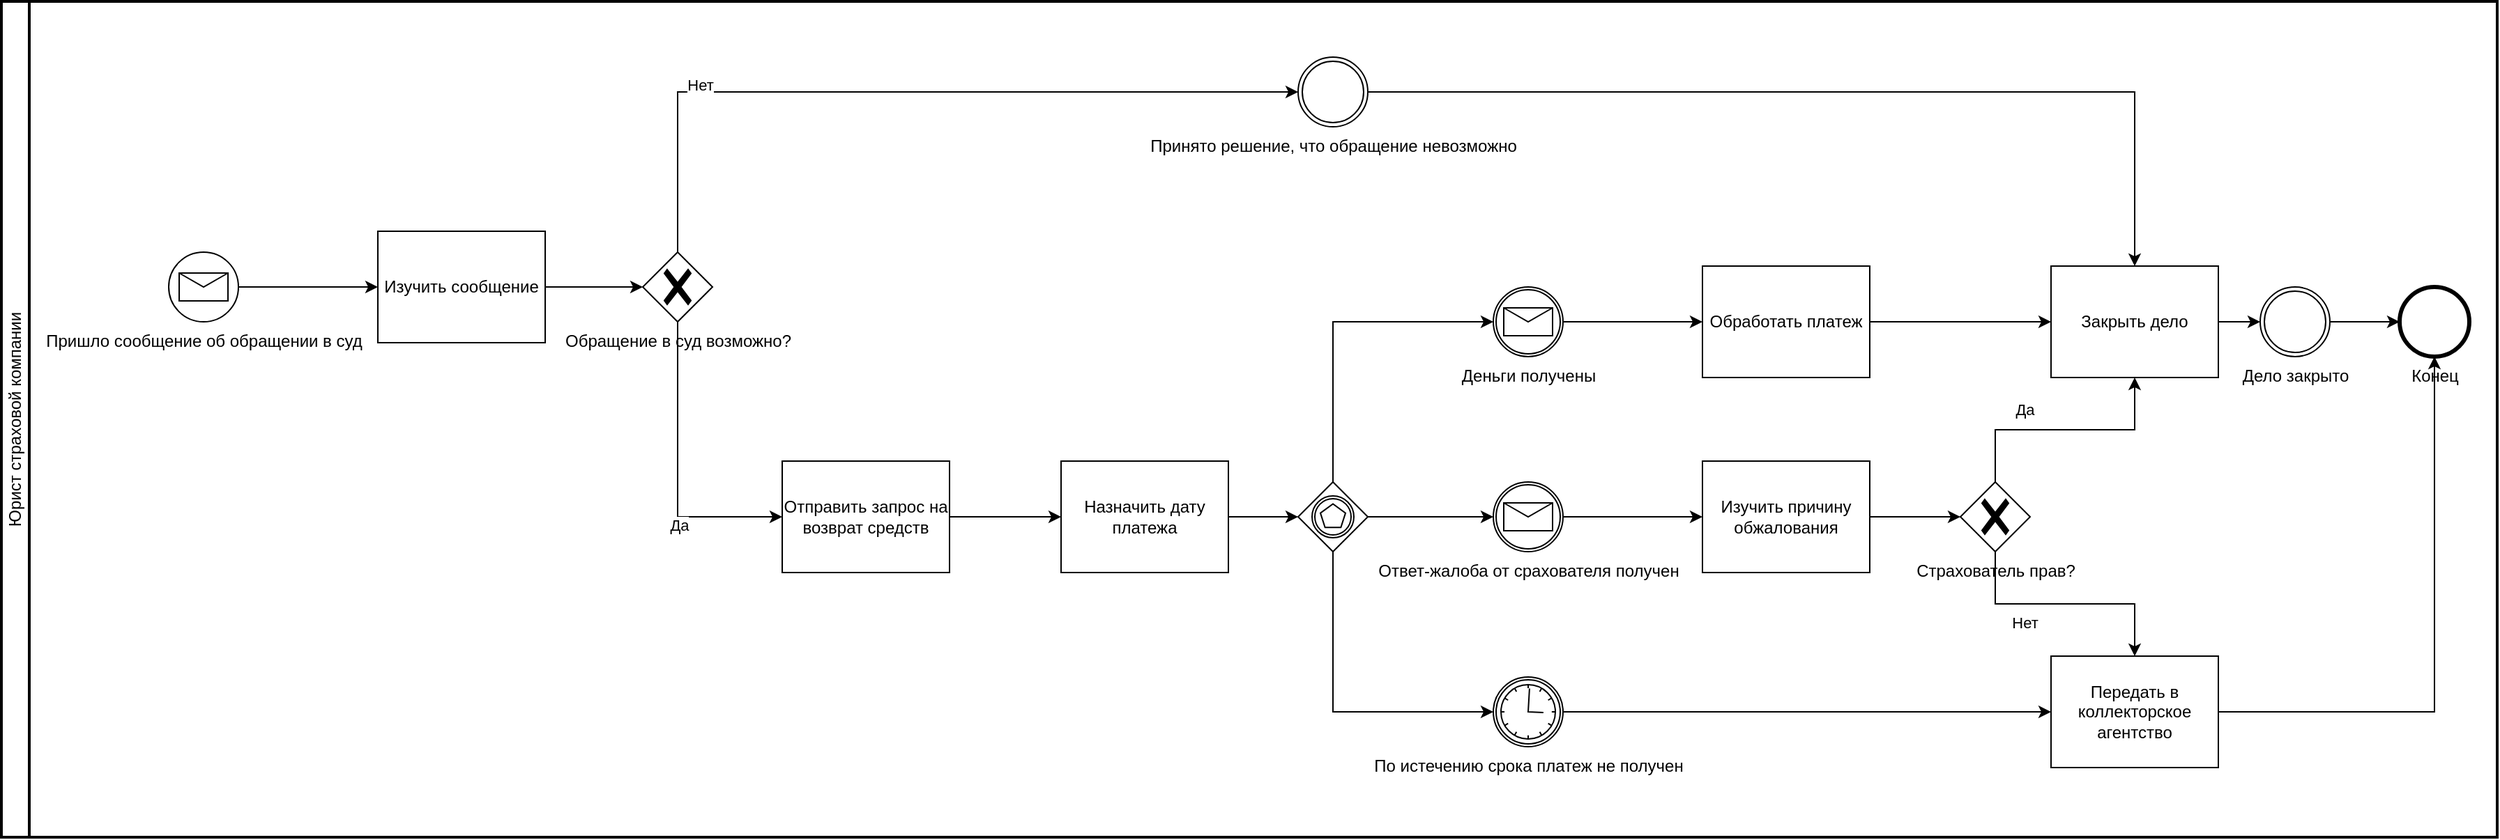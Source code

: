 <mxfile version="27.0.9">
  <diagram name="Страница — 1" id="6fcBIeLv_-rQTt_UuwC0">
    <mxGraphModel dx="2037" dy="1213" grid="1" gridSize="10" guides="1" tooltips="1" connect="1" arrows="1" fold="1" page="1" pageScale="1" pageWidth="827" pageHeight="1169" math="0" shadow="0">
      <root>
        <mxCell id="0" />
        <mxCell id="1" parent="0" />
        <mxCell id="fh7ekjRyxSGZczJAGrZy-66" value="Юрист страховой компании" style="swimlane;html=1;startSize=20;fontStyle=0;collapsible=0;horizontal=0;swimlaneLine=1;swimlaneFillColor=#ffffff;strokeWidth=2;whiteSpace=wrap;" vertex="1" parent="1">
          <mxGeometry x="30" y="140" width="1790" height="600" as="geometry" />
        </mxCell>
        <mxCell id="fh7ekjRyxSGZczJAGrZy-1" value="Пришло сообщение об обращении в суд" style="points=[[0.145,0.145,0],[0.5,0,0],[0.855,0.145,0],[1,0.5,0],[0.855,0.855,0],[0.5,1,0],[0.145,0.855,0],[0,0.5,0]];shape=mxgraph.bpmn.event;html=1;verticalLabelPosition=bottom;labelBackgroundColor=#ffffff;verticalAlign=top;align=center;perimeter=ellipsePerimeter;outlineConnect=0;aspect=fixed;outline=standard;symbol=message;" vertex="1" parent="fh7ekjRyxSGZczJAGrZy-66">
          <mxGeometry x="120" y="180" width="50" height="50" as="geometry" />
        </mxCell>
        <mxCell id="fh7ekjRyxSGZczJAGrZy-2" value="Изучить сообщение" style="points=[[0.25,0,0],[0.5,0,0],[0.75,0,0],[1,0.25,0],[1,0.5,0],[1,0.75,0],[0.75,1,0],[0.5,1,0],[0.25,1,0],[0,0.75,0],[0,0.5,0],[0,0.25,0]];shape=mxgraph.bpmn.task2;whiteSpace=wrap;rectStyle=rounded;size=10;html=1;container=1;expand=0;collapsible=0;taskMarker=abstract;" vertex="1" parent="fh7ekjRyxSGZczJAGrZy-66">
          <mxGeometry x="270" y="165" width="120" height="80" as="geometry" />
        </mxCell>
        <mxCell id="fh7ekjRyxSGZczJAGrZy-3" style="edgeStyle=orthogonalEdgeStyle;rounded=0;orthogonalLoop=1;jettySize=auto;html=1;exitX=1;exitY=0.5;exitDx=0;exitDy=0;exitPerimeter=0;entryX=0;entryY=0.5;entryDx=0;entryDy=0;entryPerimeter=0;" edge="1" parent="fh7ekjRyxSGZczJAGrZy-66" source="fh7ekjRyxSGZczJAGrZy-1" target="fh7ekjRyxSGZczJAGrZy-2">
          <mxGeometry relative="1" as="geometry" />
        </mxCell>
        <mxCell id="fh7ekjRyxSGZczJAGrZy-4" value="Обращение в суд возможно?" style="points=[[0.25,0.25,0],[0.5,0,0],[0.75,0.25,0],[1,0.5,0],[0.75,0.75,0],[0.5,1,0],[0.25,0.75,0],[0,0.5,0]];shape=mxgraph.bpmn.gateway2;html=1;verticalLabelPosition=bottom;labelBackgroundColor=#ffffff;verticalAlign=top;align=center;perimeter=rhombusPerimeter;outlineConnect=0;outline=none;symbol=none;gwType=exclusive;" vertex="1" parent="fh7ekjRyxSGZczJAGrZy-66">
          <mxGeometry x="460" y="180" width="50" height="50" as="geometry" />
        </mxCell>
        <mxCell id="fh7ekjRyxSGZczJAGrZy-5" style="edgeStyle=orthogonalEdgeStyle;rounded=0;orthogonalLoop=1;jettySize=auto;html=1;exitX=1;exitY=0.5;exitDx=0;exitDy=0;exitPerimeter=0;entryX=0;entryY=0.5;entryDx=0;entryDy=0;entryPerimeter=0;" edge="1" parent="fh7ekjRyxSGZczJAGrZy-66" source="fh7ekjRyxSGZczJAGrZy-2" target="fh7ekjRyxSGZczJAGrZy-4">
          <mxGeometry relative="1" as="geometry" />
        </mxCell>
        <mxCell id="fh7ekjRyxSGZczJAGrZy-20" style="edgeStyle=orthogonalEdgeStyle;rounded=0;orthogonalLoop=1;jettySize=auto;html=1;exitX=1;exitY=0.5;exitDx=0;exitDy=0;exitPerimeter=0;entryX=0;entryY=0.5;entryDx=0;entryDy=0;entryPerimeter=0;" edge="1" parent="1" source="fh7ekjRyxSGZczJAGrZy-6" target="fh7ekjRyxSGZczJAGrZy-54">
          <mxGeometry relative="1" as="geometry">
            <mxPoint x="1630" y="370" as="targetPoint" />
          </mxGeometry>
        </mxCell>
        <mxCell id="fh7ekjRyxSGZczJAGrZy-6" value="Закрыть дело" style="points=[[0.25,0,0],[0.5,0,0],[0.75,0,0],[1,0.25,0],[1,0.5,0],[1,0.75,0],[0.75,1,0],[0.5,1,0],[0.25,1,0],[0,0.75,0],[0,0.5,0],[0,0.25,0]];shape=mxgraph.bpmn.task2;whiteSpace=wrap;rectStyle=rounded;size=10;html=1;container=1;expand=0;collapsible=0;taskMarker=abstract;" vertex="1" parent="1">
          <mxGeometry x="1500" y="330" width="120" height="80" as="geometry" />
        </mxCell>
        <mxCell id="fh7ekjRyxSGZczJAGrZy-10" style="edgeStyle=orthogonalEdgeStyle;rounded=0;orthogonalLoop=1;jettySize=auto;html=1;exitX=0.5;exitY=1;exitDx=0;exitDy=0;exitPerimeter=0;entryX=0;entryY=0.5;entryDx=0;entryDy=0;entryPerimeter=0;" edge="1" parent="1" source="fh7ekjRyxSGZczJAGrZy-4" target="fh7ekjRyxSGZczJAGrZy-12">
          <mxGeometry relative="1" as="geometry">
            <mxPoint x="520" y="470" as="targetPoint" />
          </mxGeometry>
        </mxCell>
        <mxCell id="fh7ekjRyxSGZczJAGrZy-11" value="Да" style="edgeLabel;html=1;align=center;verticalAlign=middle;resizable=0;points=[];" vertex="1" connectable="0" parent="fh7ekjRyxSGZczJAGrZy-10">
          <mxGeometry x="0.148" y="2" relative="1" as="geometry">
            <mxPoint x="-1" y="22" as="offset" />
          </mxGeometry>
        </mxCell>
        <mxCell id="fh7ekjRyxSGZczJAGrZy-12" value="Отправить запрос на возврат средств" style="points=[[0.25,0,0],[0.5,0,0],[0.75,0,0],[1,0.25,0],[1,0.5,0],[1,0.75,0],[0.75,1,0],[0.5,1,0],[0.25,1,0],[0,0.75,0],[0,0.5,0],[0,0.25,0]];shape=mxgraph.bpmn.task2;whiteSpace=wrap;rectStyle=rounded;size=10;html=1;container=1;expand=0;collapsible=0;taskMarker=send;" vertex="1" parent="1">
          <mxGeometry x="590" y="470" width="120" height="80" as="geometry" />
        </mxCell>
        <mxCell id="fh7ekjRyxSGZczJAGrZy-13" value="Назначить дату платежа" style="points=[[0.25,0,0],[0.5,0,0],[0.75,0,0],[1,0.25,0],[1,0.5,0],[1,0.75,0],[0.75,1,0],[0.5,1,0],[0.25,1,0],[0,0.75,0],[0,0.5,0],[0,0.25,0]];shape=mxgraph.bpmn.task2;whiteSpace=wrap;rectStyle=rounded;size=10;html=1;container=1;expand=0;collapsible=0;taskMarker=abstract;" vertex="1" parent="1">
          <mxGeometry x="790" y="470" width="120" height="80" as="geometry" />
        </mxCell>
        <mxCell id="fh7ekjRyxSGZczJAGrZy-14" style="edgeStyle=orthogonalEdgeStyle;rounded=0;orthogonalLoop=1;jettySize=auto;html=1;exitX=1;exitY=0.5;exitDx=0;exitDy=0;exitPerimeter=0;entryX=0;entryY=0.5;entryDx=0;entryDy=0;entryPerimeter=0;" edge="1" parent="1" source="fh7ekjRyxSGZczJAGrZy-12" target="fh7ekjRyxSGZczJAGrZy-13">
          <mxGeometry relative="1" as="geometry" />
        </mxCell>
        <mxCell id="fh7ekjRyxSGZczJAGrZy-19" style="edgeStyle=orthogonalEdgeStyle;rounded=0;orthogonalLoop=1;jettySize=auto;html=1;exitX=1;exitY=0.5;exitDx=0;exitDy=0;exitPerimeter=0;entryX=0;entryY=0.5;entryDx=0;entryDy=0;entryPerimeter=0;" edge="1" parent="1" source="fh7ekjRyxSGZczJAGrZy-13" target="fh7ekjRyxSGZczJAGrZy-35">
          <mxGeometry relative="1" as="geometry">
            <mxPoint x="930" y="455" as="sourcePoint" />
            <mxPoint x="960" y="475" as="targetPoint" />
          </mxGeometry>
        </mxCell>
        <mxCell id="fh7ekjRyxSGZczJAGrZy-24" value="Обработать платеж" style="points=[[0.25,0,0],[0.5,0,0],[0.75,0,0],[1,0.25,0],[1,0.5,0],[1,0.75,0],[0.75,1,0],[0.5,1,0],[0.25,1,0],[0,0.75,0],[0,0.5,0],[0,0.25,0]];shape=mxgraph.bpmn.task2;whiteSpace=wrap;rectStyle=rounded;size=10;html=1;container=1;expand=0;collapsible=0;taskMarker=abstract;" vertex="1" parent="1">
          <mxGeometry x="1250" y="330" width="120" height="80" as="geometry" />
        </mxCell>
        <mxCell id="fh7ekjRyxSGZczJAGrZy-28" value="" style="edgeStyle=orthogonalEdgeStyle;rounded=0;orthogonalLoop=1;jettySize=auto;html=1;exitX=0.5;exitY=0;exitDx=0;exitDy=0;exitPerimeter=0;entryX=0;entryY=0.5;entryDx=0;entryDy=0;entryPerimeter=0;" edge="1" parent="1" source="fh7ekjRyxSGZczJAGrZy-4" target="fh7ekjRyxSGZczJAGrZy-30">
          <mxGeometry relative="1" as="geometry">
            <mxPoint x="485" y="320" as="sourcePoint" />
            <mxPoint x="1110" y="180" as="targetPoint" />
          </mxGeometry>
        </mxCell>
        <mxCell id="fh7ekjRyxSGZczJAGrZy-29" value="Нет" style="edgeLabel;html=1;align=center;verticalAlign=middle;resizable=0;points=[];" vertex="1" connectable="0" parent="fh7ekjRyxSGZczJAGrZy-28">
          <mxGeometry x="-0.027" y="4" relative="1" as="geometry">
            <mxPoint x="-142" y="-1" as="offset" />
          </mxGeometry>
        </mxCell>
        <mxCell id="fh7ekjRyxSGZczJAGrZy-30" value="Принято решение, что обращение невозможно" style="points=[[0.145,0.145,0],[0.5,0,0],[0.855,0.145,0],[1,0.5,0],[0.855,0.855,0],[0.5,1,0],[0.145,0.855,0],[0,0.5,0]];shape=mxgraph.bpmn.event;html=1;verticalLabelPosition=bottom;labelBackgroundColor=#ffffff;verticalAlign=top;align=center;perimeter=ellipsePerimeter;outlineConnect=0;aspect=fixed;outline=throwing;symbol=general;" vertex="1" parent="1">
          <mxGeometry x="960" y="180" width="50" height="50" as="geometry" />
        </mxCell>
        <mxCell id="fh7ekjRyxSGZczJAGrZy-31" style="edgeStyle=orthogonalEdgeStyle;rounded=0;orthogonalLoop=1;jettySize=auto;html=1;exitX=1;exitY=0.5;exitDx=0;exitDy=0;exitPerimeter=0;entryX=0.5;entryY=0;entryDx=0;entryDy=0;entryPerimeter=0;" edge="1" parent="1" source="fh7ekjRyxSGZczJAGrZy-30" target="fh7ekjRyxSGZczJAGrZy-6">
          <mxGeometry relative="1" as="geometry" />
        </mxCell>
        <mxCell id="fh7ekjRyxSGZczJAGrZy-32" style="edgeStyle=orthogonalEdgeStyle;rounded=0;orthogonalLoop=1;jettySize=auto;html=1;exitX=1;exitY=0.5;exitDx=0;exitDy=0;exitPerimeter=0;entryX=0;entryY=0.5;entryDx=0;entryDy=0;entryPerimeter=0;" edge="1" parent="1" source="fh7ekjRyxSGZczJAGrZy-24" target="fh7ekjRyxSGZczJAGrZy-6">
          <mxGeometry relative="1" as="geometry" />
        </mxCell>
        <mxCell id="fh7ekjRyxSGZczJAGrZy-35" value="" style="points=[[0.25,0.25,0],[0.5,0,0],[0.75,0.25,0],[1,0.5,0],[0.75,0.75,0],[0.5,1,0],[0.25,0.75,0],[0,0.5,0]];shape=mxgraph.bpmn.gateway2;html=1;verticalLabelPosition=bottom;labelBackgroundColor=#ffffff;verticalAlign=top;align=center;perimeter=rhombusPerimeter;outlineConnect=0;outline=catching;symbol=multiple;" vertex="1" parent="1">
          <mxGeometry x="960" y="485" width="50" height="50" as="geometry" />
        </mxCell>
        <mxCell id="fh7ekjRyxSGZczJAGrZy-42" value="" style="edgeStyle=orthogonalEdgeStyle;rounded=0;orthogonalLoop=1;jettySize=auto;html=1;exitX=0.5;exitY=0;exitDx=0;exitDy=0;exitPerimeter=0;entryX=0;entryY=0.5;entryDx=0;entryDy=0;entryPerimeter=0;" edge="1" parent="1" source="fh7ekjRyxSGZczJAGrZy-35" target="fh7ekjRyxSGZczJAGrZy-41">
          <mxGeometry relative="1" as="geometry">
            <mxPoint x="985" y="450" as="sourcePoint" />
            <mxPoint x="1180" y="370" as="targetPoint" />
          </mxGeometry>
        </mxCell>
        <mxCell id="fh7ekjRyxSGZczJAGrZy-41" value="Деньги получены" style="points=[[0.145,0.145,0],[0.5,0,0],[0.855,0.145,0],[1,0.5,0],[0.855,0.855,0],[0.5,1,0],[0.145,0.855,0],[0,0.5,0]];shape=mxgraph.bpmn.event;html=1;verticalLabelPosition=bottom;labelBackgroundColor=#ffffff;verticalAlign=top;align=center;perimeter=ellipsePerimeter;outlineConnect=0;aspect=fixed;outline=catching;symbol=message;" vertex="1" parent="1">
          <mxGeometry x="1100" y="345" width="50" height="50" as="geometry" />
        </mxCell>
        <mxCell id="fh7ekjRyxSGZczJAGrZy-44" style="edgeStyle=orthogonalEdgeStyle;rounded=0;orthogonalLoop=1;jettySize=auto;html=1;exitX=1;exitY=0.5;exitDx=0;exitDy=0;exitPerimeter=0;entryX=0;entryY=0.5;entryDx=0;entryDy=0;entryPerimeter=0;" edge="1" parent="1" source="fh7ekjRyxSGZczJAGrZy-41" target="fh7ekjRyxSGZczJAGrZy-24">
          <mxGeometry relative="1" as="geometry" />
        </mxCell>
        <mxCell id="fh7ekjRyxSGZczJAGrZy-45" value="Ответ-жалоба от срахователя получен" style="points=[[0.145,0.145,0],[0.5,0,0],[0.855,0.145,0],[1,0.5,0],[0.855,0.855,0],[0.5,1,0],[0.145,0.855,0],[0,0.5,0]];shape=mxgraph.bpmn.event;html=1;verticalLabelPosition=bottom;labelBackgroundColor=#ffffff;verticalAlign=top;align=center;perimeter=ellipsePerimeter;outlineConnect=0;aspect=fixed;outline=catching;symbol=message;" vertex="1" parent="1">
          <mxGeometry x="1100" y="485" width="50" height="50" as="geometry" />
        </mxCell>
        <mxCell id="fh7ekjRyxSGZczJAGrZy-46" style="edgeStyle=orthogonalEdgeStyle;rounded=0;orthogonalLoop=1;jettySize=auto;html=1;exitX=1;exitY=0.5;exitDx=0;exitDy=0;exitPerimeter=0;entryX=0;entryY=0.5;entryDx=0;entryDy=0;entryPerimeter=0;" edge="1" parent="1" source="fh7ekjRyxSGZczJAGrZy-35" target="fh7ekjRyxSGZczJAGrZy-45">
          <mxGeometry relative="1" as="geometry" />
        </mxCell>
        <mxCell id="fh7ekjRyxSGZczJAGrZy-47" value="Изучить причину обжалования" style="points=[[0.25,0,0],[0.5,0,0],[0.75,0,0],[1,0.25,0],[1,0.5,0],[1,0.75,0],[0.75,1,0],[0.5,1,0],[0.25,1,0],[0,0.75,0],[0,0.5,0],[0,0.25,0]];shape=mxgraph.bpmn.task2;whiteSpace=wrap;rectStyle=rounded;size=10;html=1;container=1;expand=0;collapsible=0;taskMarker=abstract;" vertex="1" parent="1">
          <mxGeometry x="1250" y="470" width="120" height="80" as="geometry" />
        </mxCell>
        <mxCell id="fh7ekjRyxSGZczJAGrZy-48" style="edgeStyle=orthogonalEdgeStyle;rounded=0;orthogonalLoop=1;jettySize=auto;html=1;exitX=1;exitY=0.5;exitDx=0;exitDy=0;exitPerimeter=0;entryX=0;entryY=0.5;entryDx=0;entryDy=0;entryPerimeter=0;" edge="1" parent="1" source="fh7ekjRyxSGZczJAGrZy-45" target="fh7ekjRyxSGZczJAGrZy-47">
          <mxGeometry relative="1" as="geometry" />
        </mxCell>
        <mxCell id="fh7ekjRyxSGZczJAGrZy-49" value="Страхователь прав?" style="points=[[0.25,0.25,0],[0.5,0,0],[0.75,0.25,0],[1,0.5,0],[0.75,0.75,0],[0.5,1,0],[0.25,0.75,0],[0,0.5,0]];shape=mxgraph.bpmn.gateway2;html=1;verticalLabelPosition=bottom;labelBackgroundColor=#ffffff;verticalAlign=top;align=center;perimeter=rhombusPerimeter;outlineConnect=0;outline=none;symbol=none;gwType=exclusive;" vertex="1" parent="1">
          <mxGeometry x="1435" y="485" width="50" height="50" as="geometry" />
        </mxCell>
        <mxCell id="fh7ekjRyxSGZczJAGrZy-50" style="edgeStyle=orthogonalEdgeStyle;rounded=0;orthogonalLoop=1;jettySize=auto;html=1;exitX=1;exitY=0.5;exitDx=0;exitDy=0;exitPerimeter=0;entryX=0;entryY=0.5;entryDx=0;entryDy=0;entryPerimeter=0;" edge="1" parent="1" source="fh7ekjRyxSGZczJAGrZy-47" target="fh7ekjRyxSGZczJAGrZy-49">
          <mxGeometry relative="1" as="geometry" />
        </mxCell>
        <mxCell id="fh7ekjRyxSGZczJAGrZy-53" value="Конец" style="points=[[0.145,0.145,0],[0.5,0,0],[0.855,0.145,0],[1,0.5,0],[0.855,0.855,0],[0.5,1,0],[0.145,0.855,0],[0,0.5,0]];shape=mxgraph.bpmn.event;html=1;verticalLabelPosition=bottom;labelBackgroundColor=#ffffff;verticalAlign=top;align=center;perimeter=ellipsePerimeter;outlineConnect=0;aspect=fixed;outline=end;symbol=terminate2;" vertex="1" parent="1">
          <mxGeometry x="1750" y="345" width="50" height="50" as="geometry" />
        </mxCell>
        <mxCell id="fh7ekjRyxSGZczJAGrZy-54" value="Дело закрыто" style="points=[[0.145,0.145,0],[0.5,0,0],[0.855,0.145,0],[1,0.5,0],[0.855,0.855,0],[0.5,1,0],[0.145,0.855,0],[0,0.5,0]];shape=mxgraph.bpmn.event;html=1;verticalLabelPosition=bottom;labelBackgroundColor=#ffffff;verticalAlign=top;align=center;perimeter=ellipsePerimeter;outlineConnect=0;aspect=fixed;outline=throwing;symbol=general;" vertex="1" parent="1">
          <mxGeometry x="1650" y="345" width="50" height="50" as="geometry" />
        </mxCell>
        <mxCell id="fh7ekjRyxSGZczJAGrZy-55" style="edgeStyle=orthogonalEdgeStyle;rounded=0;orthogonalLoop=1;jettySize=auto;html=1;exitX=1;exitY=0.5;exitDx=0;exitDy=0;exitPerimeter=0;entryX=0;entryY=0.5;entryDx=0;entryDy=0;entryPerimeter=0;" edge="1" parent="1" source="fh7ekjRyxSGZczJAGrZy-54" target="fh7ekjRyxSGZczJAGrZy-53">
          <mxGeometry relative="1" as="geometry" />
        </mxCell>
        <mxCell id="fh7ekjRyxSGZczJAGrZy-56" value="Передать в коллекторское агентство" style="points=[[0.25,0,0],[0.5,0,0],[0.75,0,0],[1,0.25,0],[1,0.5,0],[1,0.75,0],[0.75,1,0],[0.5,1,0],[0.25,1,0],[0,0.75,0],[0,0.5,0],[0,0.25,0]];shape=mxgraph.bpmn.task2;whiteSpace=wrap;rectStyle=rounded;size=10;html=1;container=1;expand=0;collapsible=0;taskMarker=abstract;" vertex="1" parent="1">
          <mxGeometry x="1500" y="610" width="120" height="80" as="geometry" />
        </mxCell>
        <mxCell id="fh7ekjRyxSGZczJAGrZy-57" style="edgeStyle=orthogonalEdgeStyle;rounded=0;orthogonalLoop=1;jettySize=auto;html=1;exitX=1;exitY=0.5;exitDx=0;exitDy=0;exitPerimeter=0;entryX=0;entryY=0.5;entryDx=0;entryDy=0;entryPerimeter=0;" edge="1" parent="1" source="fh7ekjRyxSGZczJAGrZy-59" target="fh7ekjRyxSGZczJAGrZy-56">
          <mxGeometry relative="1" as="geometry" />
        </mxCell>
        <mxCell id="fh7ekjRyxSGZczJAGrZy-59" value="По истечению срока платеж не получен" style="points=[[0.145,0.145,0],[0.5,0,0],[0.855,0.145,0],[1,0.5,0],[0.855,0.855,0],[0.5,1,0],[0.145,0.855,0],[0,0.5,0]];shape=mxgraph.bpmn.event;html=1;verticalLabelPosition=bottom;labelBackgroundColor=#ffffff;verticalAlign=top;align=center;perimeter=ellipsePerimeter;outlineConnect=0;aspect=fixed;outline=boundInt;symbol=timer;" vertex="1" parent="1">
          <mxGeometry x="1100" y="625" width="50" height="50" as="geometry" />
        </mxCell>
        <mxCell id="fh7ekjRyxSGZczJAGrZy-60" style="edgeStyle=orthogonalEdgeStyle;rounded=0;orthogonalLoop=1;jettySize=auto;html=1;exitX=0.5;exitY=0;exitDx=0;exitDy=0;exitPerimeter=0;entryX=0.5;entryY=1;entryDx=0;entryDy=0;entryPerimeter=0;" edge="1" parent="1" source="fh7ekjRyxSGZczJAGrZy-49" target="fh7ekjRyxSGZczJAGrZy-6">
          <mxGeometry relative="1" as="geometry" />
        </mxCell>
        <mxCell id="fh7ekjRyxSGZczJAGrZy-61" value="Да" style="edgeLabel;html=1;align=center;verticalAlign=middle;resizable=0;points=[];" vertex="1" connectable="0" parent="fh7ekjRyxSGZczJAGrZy-60">
          <mxGeometry x="-0.337" y="3" relative="1" as="geometry">
            <mxPoint y="-12" as="offset" />
          </mxGeometry>
        </mxCell>
        <mxCell id="fh7ekjRyxSGZczJAGrZy-62" style="edgeStyle=orthogonalEdgeStyle;rounded=0;orthogonalLoop=1;jettySize=auto;html=1;exitX=0.5;exitY=1;exitDx=0;exitDy=0;exitPerimeter=0;entryX=0;entryY=0.5;entryDx=0;entryDy=0;entryPerimeter=0;" edge="1" parent="1" source="fh7ekjRyxSGZczJAGrZy-35" target="fh7ekjRyxSGZczJAGrZy-59">
          <mxGeometry relative="1" as="geometry" />
        </mxCell>
        <mxCell id="fh7ekjRyxSGZczJAGrZy-63" style="edgeStyle=orthogonalEdgeStyle;rounded=0;orthogonalLoop=1;jettySize=auto;html=1;exitX=1;exitY=0.5;exitDx=0;exitDy=0;exitPerimeter=0;entryX=0.5;entryY=1;entryDx=0;entryDy=0;entryPerimeter=0;" edge="1" parent="1" source="fh7ekjRyxSGZczJAGrZy-56" target="fh7ekjRyxSGZczJAGrZy-53">
          <mxGeometry relative="1" as="geometry" />
        </mxCell>
        <mxCell id="fh7ekjRyxSGZczJAGrZy-64" style="edgeStyle=orthogonalEdgeStyle;rounded=0;orthogonalLoop=1;jettySize=auto;html=1;exitX=0.5;exitY=1;exitDx=0;exitDy=0;exitPerimeter=0;entryX=0.5;entryY=0;entryDx=0;entryDy=0;entryPerimeter=0;" edge="1" parent="1" source="fh7ekjRyxSGZczJAGrZy-49" target="fh7ekjRyxSGZczJAGrZy-56">
          <mxGeometry relative="1" as="geometry" />
        </mxCell>
        <mxCell id="fh7ekjRyxSGZczJAGrZy-65" value="Нет" style="edgeLabel;html=1;align=center;verticalAlign=middle;resizable=0;points=[];" vertex="1" connectable="0" parent="fh7ekjRyxSGZczJAGrZy-64">
          <mxGeometry x="0.217" y="-2" relative="1" as="geometry">
            <mxPoint x="-48" y="11" as="offset" />
          </mxGeometry>
        </mxCell>
      </root>
    </mxGraphModel>
  </diagram>
</mxfile>
